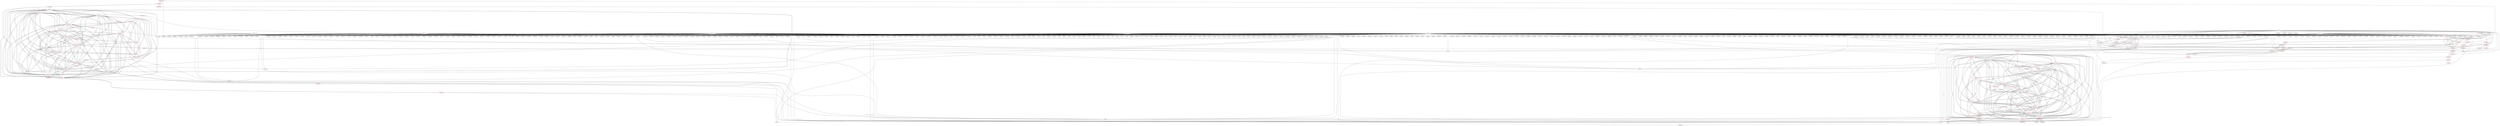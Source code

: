 graph {
	570 [label="(570) R35_T2" color=red]
	585 [label="(585) T15_T1"]
	586 [label="(586) T16_T1"]
	584 [label="(584) T14_T1"]
	587 [label="(587) T17_T1"]
	600 [label="(600) R35_T1"]
	604 [label="(604) R80_P3"]
	569 [label="(569) T22_T1"]
	571 [label="(571) R36_T2" color=red]
	342 [label="(342) R102"]
	303 [label="(303) U23"]
	576 [label="(576) T18_T2"]
	572 [label="(572) R37_T2" color=red]
	12 [label="(12) U1"]
	577 [label="(577) T19_T2"]
	573 [label="(573) R38_T2" color=red]
	10 [label="(10) U2"]
	12 [label="(12) U1"]
	647 [label="(647) R38_T2_3"]
	578 [label="(578) T20_T2"]
	574 [label="(574) R39_T2" color=red]
	246 [label="(246) J5"]
	579 [label="(579) T21_T2"]
	575 [label="(575) R40_T2" color=red]
	577 [label="(577) T19_T2"]
	578 [label="(578) T20_T2"]
	579 [label="(579) T21_T2"]
	569 [label="(569) T22_T1"]
	576 [label="(576) T18_T2"]
	576 [label="(576) T18_T2" color=red]
	577 [label="(577) T19_T2"]
	578 [label="(578) T20_T2"]
	579 [label="(579) T21_T2"]
	569 [label="(569) T22_T1"]
	575 [label="(575) R40_T2"]
	571 [label="(571) R36_T2"]
	577 [label="(577) T19_T2" color=red]
	578 [label="(578) T20_T2"]
	579 [label="(579) T21_T2"]
	569 [label="(569) T22_T1"]
	576 [label="(576) T18_T2"]
	575 [label="(575) R40_T2"]
	572 [label="(572) R37_T2"]
	578 [label="(578) T20_T2" color=red]
	577 [label="(577) T19_T2"]
	579 [label="(579) T21_T2"]
	569 [label="(569) T22_T1"]
	576 [label="(576) T18_T2"]
	575 [label="(575) R40_T2"]
	573 [label="(573) R38_T2"]
	579 [label="(579) T21_T2" color=red]
	577 [label="(577) T19_T2"]
	578 [label="(578) T20_T2"]
	569 [label="(569) T22_T1"]
	576 [label="(576) T18_T2"]
	575 [label="(575) R40_T2"]
	574 [label="(574) R39_T2"]
	580 [label="(580) T10_T1" color=red]
	588 [label="(588) R23_T1"]
	589 [label="(589) R27_T1"]
	596 [label="(596) R31_T1"]
	581 [label="(581) T11_T1" color=red]
	593 [label="(593) R24_T1"]
	597 [label="(597) R32_T1"]
	590 [label="(590) R28_T1"]
	582 [label="(582) T12_T1" color=red]
	598 [label="(598) R33_T1"]
	591 [label="(591) R29_T1"]
	592 [label="(592) R25_T1"]
	583 [label="(583) T13_T1" color=red]
	595 [label="(595) R30_T1"]
	599 [label="(599) R34_T1"]
	594 [label="(594) R26_T1"]
	584 [label="(584) T14_T1" color=red]
	585 [label="(585) T15_T1"]
	586 [label="(586) T16_T1"]
	587 [label="(587) T17_T1"]
	570 [label="(570) R35_T2"]
	600 [label="(600) R35_T1"]
	596 [label="(596) R31_T1"]
	585 [label="(585) T15_T1" color=red]
	586 [label="(586) T16_T1"]
	584 [label="(584) T14_T1"]
	587 [label="(587) T17_T1"]
	570 [label="(570) R35_T2"]
	600 [label="(600) R35_T1"]
	597 [label="(597) R32_T1"]
	586 [label="(586) T16_T1" color=red]
	585 [label="(585) T15_T1"]
	584 [label="(584) T14_T1"]
	587 [label="(587) T17_T1"]
	570 [label="(570) R35_T2"]
	600 [label="(600) R35_T1"]
	598 [label="(598) R33_T1"]
	587 [label="(587) T17_T1" color=red]
	585 [label="(585) T15_T1"]
	586 [label="(586) T16_T1"]
	584 [label="(584) T14_T1"]
	570 [label="(570) R35_T2"]
	600 [label="(600) R35_T1"]
	599 [label="(599) R34_T1"]
	588 [label="(588) R23_T1" color=red]
	306 [label="(306) U30"]
	305 [label="(305) J12"]
	580 [label="(580) T10_T1"]
	589 [label="(589) R27_T1" color=red]
	580 [label="(580) T10_T1"]
	596 [label="(596) R31_T1"]
	590 [label="(590) R28_T1" color=red]
	597 [label="(597) R32_T1"]
	581 [label="(581) T11_T1"]
	591 [label="(591) R29_T1" color=red]
	598 [label="(598) R33_T1"]
	582 [label="(582) T12_T1"]
	601 [label="(601) R29_T1_T"]
	592 [label="(592) R25_T1" color=red]
	12 [label="(12) U1"]
	228 [label="(228) U14"]
	582 [label="(582) T12_T1"]
	593 [label="(593) R24_T1" color=red]
	198 [label="(198) J3"]
	581 [label="(581) T11_T1"]
	594 [label="(594) R26_T1" color=red]
	12 [label="(12) U1"]
	583 [label="(583) T13_T1"]
	595 [label="(595) R30_T1" color=red]
	599 [label="(599) R34_T1"]
	583 [label="(583) T13_T1"]
	596 [label="(596) R31_T1" color=red]
	589 [label="(589) R27_T1"]
	580 [label="(580) T10_T1"]
	584 [label="(584) T14_T1"]
	597 [label="(597) R32_T1" color=red]
	585 [label="(585) T15_T1"]
	581 [label="(581) T11_T1"]
	590 [label="(590) R28_T1"]
	598 [label="(598) R33_T1" color=red]
	586 [label="(586) T16_T1"]
	582 [label="(582) T12_T1"]
	591 [label="(591) R29_T1"]
	599 [label="(599) R34_T1" color=red]
	587 [label="(587) T17_T1"]
	595 [label="(595) R30_T1"]
	583 [label="(583) T13_T1"]
	600 [label="(600) R35_T1" color=red]
	585 [label="(585) T15_T1"]
	586 [label="(586) T16_T1"]
	584 [label="(584) T14_T1"]
	587 [label="(587) T17_T1"]
	570 [label="(570) R35_T2"]
	601 [label="(601) R29_T1_T" color=red]
	591 [label="(591) R29_T1"]
	602 [label="(602) T80_P3" color=red]
	603 [label="(603) R81_P3"]
	605 [label="(605) R82_P3"]
	604 [label="(604) R80_P3"]
	603 [label="(603) R81_P3" color=red]
	198 [label="(198) J3"]
	602 [label="(602) T80_P3"]
	604 [label="(604) R80_P3" color=red]
	569 [label="(569) T22_T1"]
	570 [label="(570) R35_T2"]
	602 [label="(602) T80_P3"]
	605 [label="(605) R82_P3" color=red]
	197 [label="(197) J2"]
	602 [label="(602) T80_P3"]
	606 [label="(606) T22_T1_2" color=red]
	620 [label="(620) T13_T1_2"]
	613 [label="(613) T18_T2_2"]
	614 [label="(614) T19_T2_2"]
	619 [label="(619) T12_T1_2"]
	622 [label="(622) T15_T1_2"]
	621 [label="(621) T14_T1_2"]
	615 [label="(615) T20_T2_2"]
	616 [label="(616) T21_T2_2"]
	618 [label="(618) T11_T1_2"]
	617 [label="(617) T10_T1_2"]
	623 [label="(623) T16_T1_2"]
	624 [label="(624) T17_T1_2"]
	612 [label="(612) R40_T2_2"]
	641 [label="(641) R80_P3_2"]
	607 [label="(607) R35_T2_2"]
	607 [label="(607) R35_T2_2" color=red]
	622 [label="(622) T15_T1_2"]
	623 [label="(623) T16_T1_2"]
	621 [label="(621) T14_T1_2"]
	624 [label="(624) T17_T1_2"]
	637 [label="(637) R35_T1_2"]
	641 [label="(641) R80_P3_2"]
	606 [label="(606) T22_T1_2"]
	608 [label="(608) R36_T2_2" color=red]
	12 [label="(12) U1"]
	246 [label="(246) J5"]
	613 [label="(613) T18_T2_2"]
	609 [label="(609) R37_T2_2" color=red]
	246 [label="(246) J5"]
	12 [label="(12) U1"]
	614 [label="(614) T19_T2_2"]
	610 [label="(610) R38_T2_2" color=red]
	488 [label="(488) U41"]
	615 [label="(615) T20_T2_2"]
	611 [label="(611) R39_T2_2" color=red]
	246 [label="(246) J5"]
	12 [label="(12) U1"]
	616 [label="(616) T21_T2_2"]
	612 [label="(612) R40_T2_2" color=red]
	614 [label="(614) T19_T2_2"]
	615 [label="(615) T20_T2_2"]
	616 [label="(616) T21_T2_2"]
	606 [label="(606) T22_T1_2"]
	613 [label="(613) T18_T2_2"]
	638 [label="(638) R29_T1_T_2"]
	627 [label="(627) R28_T1_2"]
	632 [label="(632) R30_T1_2"]
	626 [label="(626) R27_T1_2"]
	637 [label="(637) R35_T1_2"]
	613 [label="(613) T18_T2_2" color=red]
	620 [label="(620) T13_T1_2"]
	614 [label="(614) T19_T2_2"]
	619 [label="(619) T12_T1_2"]
	622 [label="(622) T15_T1_2"]
	621 [label="(621) T14_T1_2"]
	615 [label="(615) T20_T2_2"]
	616 [label="(616) T21_T2_2"]
	618 [label="(618) T11_T1_2"]
	617 [label="(617) T10_T1_2"]
	606 [label="(606) T22_T1_2"]
	623 [label="(623) T16_T1_2"]
	624 [label="(624) T17_T1_2"]
	612 [label="(612) R40_T2_2"]
	608 [label="(608) R36_T2_2"]
	614 [label="(614) T19_T2_2" color=red]
	620 [label="(620) T13_T1_2"]
	613 [label="(613) T18_T2_2"]
	619 [label="(619) T12_T1_2"]
	622 [label="(622) T15_T1_2"]
	621 [label="(621) T14_T1_2"]
	615 [label="(615) T20_T2_2"]
	616 [label="(616) T21_T2_2"]
	618 [label="(618) T11_T1_2"]
	617 [label="(617) T10_T1_2"]
	606 [label="(606) T22_T1_2"]
	623 [label="(623) T16_T1_2"]
	624 [label="(624) T17_T1_2"]
	612 [label="(612) R40_T2_2"]
	609 [label="(609) R37_T2_2"]
	615 [label="(615) T20_T2_2" color=red]
	620 [label="(620) T13_T1_2"]
	613 [label="(613) T18_T2_2"]
	614 [label="(614) T19_T2_2"]
	619 [label="(619) T12_T1_2"]
	622 [label="(622) T15_T1_2"]
	621 [label="(621) T14_T1_2"]
	616 [label="(616) T21_T2_2"]
	618 [label="(618) T11_T1_2"]
	617 [label="(617) T10_T1_2"]
	606 [label="(606) T22_T1_2"]
	623 [label="(623) T16_T1_2"]
	624 [label="(624) T17_T1_2"]
	612 [label="(612) R40_T2_2"]
	610 [label="(610) R38_T2_2"]
	616 [label="(616) T21_T2_2" color=red]
	620 [label="(620) T13_T1_2"]
	613 [label="(613) T18_T2_2"]
	614 [label="(614) T19_T2_2"]
	619 [label="(619) T12_T1_2"]
	622 [label="(622) T15_T1_2"]
	621 [label="(621) T14_T1_2"]
	615 [label="(615) T20_T2_2"]
	618 [label="(618) T11_T1_2"]
	617 [label="(617) T10_T1_2"]
	606 [label="(606) T22_T1_2"]
	623 [label="(623) T16_T1_2"]
	624 [label="(624) T17_T1_2"]
	612 [label="(612) R40_T2_2"]
	611 [label="(611) R39_T2_2"]
	617 [label="(617) T10_T1_2" color=red]
	620 [label="(620) T13_T1_2"]
	613 [label="(613) T18_T2_2"]
	614 [label="(614) T19_T2_2"]
	619 [label="(619) T12_T1_2"]
	622 [label="(622) T15_T1_2"]
	621 [label="(621) T14_T1_2"]
	615 [label="(615) T20_T2_2"]
	616 [label="(616) T21_T2_2"]
	618 [label="(618) T11_T1_2"]
	606 [label="(606) T22_T1_2"]
	623 [label="(623) T16_T1_2"]
	624 [label="(624) T17_T1_2"]
	625 [label="(625) R23_T1_2"]
	626 [label="(626) R27_T1_2"]
	633 [label="(633) R31_T1_2"]
	618 [label="(618) T11_T1_2" color=red]
	620 [label="(620) T13_T1_2"]
	613 [label="(613) T18_T2_2"]
	614 [label="(614) T19_T2_2"]
	619 [label="(619) T12_T1_2"]
	622 [label="(622) T15_T1_2"]
	621 [label="(621) T14_T1_2"]
	615 [label="(615) T20_T2_2"]
	616 [label="(616) T21_T2_2"]
	617 [label="(617) T10_T1_2"]
	606 [label="(606) T22_T1_2"]
	623 [label="(623) T16_T1_2"]
	624 [label="(624) T17_T1_2"]
	630 [label="(630) R24_T1_2"]
	634 [label="(634) R32_T1_2"]
	627 [label="(627) R28_T1_2"]
	619 [label="(619) T12_T1_2" color=red]
	620 [label="(620) T13_T1_2"]
	613 [label="(613) T18_T2_2"]
	614 [label="(614) T19_T2_2"]
	622 [label="(622) T15_T1_2"]
	621 [label="(621) T14_T1_2"]
	615 [label="(615) T20_T2_2"]
	616 [label="(616) T21_T2_2"]
	618 [label="(618) T11_T1_2"]
	617 [label="(617) T10_T1_2"]
	606 [label="(606) T22_T1_2"]
	623 [label="(623) T16_T1_2"]
	624 [label="(624) T17_T1_2"]
	635 [label="(635) R33_T1_2"]
	628 [label="(628) R29_T1_2"]
	629 [label="(629) R25_T1_2"]
	620 [label="(620) T13_T1_2" color=red]
	613 [label="(613) T18_T2_2"]
	614 [label="(614) T19_T2_2"]
	619 [label="(619) T12_T1_2"]
	622 [label="(622) T15_T1_2"]
	621 [label="(621) T14_T1_2"]
	615 [label="(615) T20_T2_2"]
	616 [label="(616) T21_T2_2"]
	618 [label="(618) T11_T1_2"]
	617 [label="(617) T10_T1_2"]
	606 [label="(606) T22_T1_2"]
	623 [label="(623) T16_T1_2"]
	624 [label="(624) T17_T1_2"]
	632 [label="(632) R30_T1_2"]
	636 [label="(636) R34_T1_2"]
	631 [label="(631) R26_T1_2"]
	621 [label="(621) T14_T1_2" color=red]
	620 [label="(620) T13_T1_2"]
	613 [label="(613) T18_T2_2"]
	614 [label="(614) T19_T2_2"]
	619 [label="(619) T12_T1_2"]
	622 [label="(622) T15_T1_2"]
	615 [label="(615) T20_T2_2"]
	616 [label="(616) T21_T2_2"]
	618 [label="(618) T11_T1_2"]
	617 [label="(617) T10_T1_2"]
	606 [label="(606) T22_T1_2"]
	623 [label="(623) T16_T1_2"]
	624 [label="(624) T17_T1_2"]
	607 [label="(607) R35_T2_2"]
	637 [label="(637) R35_T1_2"]
	633 [label="(633) R31_T1_2"]
	622 [label="(622) T15_T1_2" color=red]
	620 [label="(620) T13_T1_2"]
	613 [label="(613) T18_T2_2"]
	614 [label="(614) T19_T2_2"]
	619 [label="(619) T12_T1_2"]
	621 [label="(621) T14_T1_2"]
	615 [label="(615) T20_T2_2"]
	616 [label="(616) T21_T2_2"]
	618 [label="(618) T11_T1_2"]
	617 [label="(617) T10_T1_2"]
	606 [label="(606) T22_T1_2"]
	623 [label="(623) T16_T1_2"]
	624 [label="(624) T17_T1_2"]
	607 [label="(607) R35_T2_2"]
	637 [label="(637) R35_T1_2"]
	634 [label="(634) R32_T1_2"]
	623 [label="(623) T16_T1_2" color=red]
	620 [label="(620) T13_T1_2"]
	613 [label="(613) T18_T2_2"]
	614 [label="(614) T19_T2_2"]
	619 [label="(619) T12_T1_2"]
	622 [label="(622) T15_T1_2"]
	621 [label="(621) T14_T1_2"]
	615 [label="(615) T20_T2_2"]
	616 [label="(616) T21_T2_2"]
	618 [label="(618) T11_T1_2"]
	617 [label="(617) T10_T1_2"]
	606 [label="(606) T22_T1_2"]
	624 [label="(624) T17_T1_2"]
	607 [label="(607) R35_T2_2"]
	637 [label="(637) R35_T1_2"]
	635 [label="(635) R33_T1_2"]
	624 [label="(624) T17_T1_2" color=red]
	620 [label="(620) T13_T1_2"]
	613 [label="(613) T18_T2_2"]
	614 [label="(614) T19_T2_2"]
	619 [label="(619) T12_T1_2"]
	622 [label="(622) T15_T1_2"]
	621 [label="(621) T14_T1_2"]
	615 [label="(615) T20_T2_2"]
	616 [label="(616) T21_T2_2"]
	618 [label="(618) T11_T1_2"]
	617 [label="(617) T10_T1_2"]
	606 [label="(606) T22_T1_2"]
	623 [label="(623) T16_T1_2"]
	607 [label="(607) R35_T2_2"]
	637 [label="(637) R35_T1_2"]
	636 [label="(636) R34_T1_2"]
	625 [label="(625) R23_T1_2" color=red]
	14 [label="(14) R2"]
	12 [label="(12) U1"]
	617 [label="(617) T10_T1_2"]
	626 [label="(626) R27_T1_2" color=red]
	612 [label="(612) R40_T2_2"]
	638 [label="(638) R29_T1_T_2"]
	627 [label="(627) R28_T1_2"]
	632 [label="(632) R30_T1_2"]
	637 [label="(637) R35_T1_2"]
	617 [label="(617) T10_T1_2"]
	633 [label="(633) R31_T1_2"]
	627 [label="(627) R28_T1_2" color=red]
	612 [label="(612) R40_T2_2"]
	638 [label="(638) R29_T1_T_2"]
	632 [label="(632) R30_T1_2"]
	626 [label="(626) R27_T1_2"]
	637 [label="(637) R35_T1_2"]
	634 [label="(634) R32_T1_2"]
	618 [label="(618) T11_T1_2"]
	628 [label="(628) R29_T1_2" color=red]
	635 [label="(635) R33_T1_2"]
	619 [label="(619) T12_T1_2"]
	638 [label="(638) R29_T1_T_2"]
	629 [label="(629) R25_T1_2" color=red]
	217 [label="(217) U12"]
	218 [label="(218) BT1"]
	619 [label="(619) T12_T1_2"]
	630 [label="(630) R24_T1_2" color=red]
	197 [label="(197) J2"]
	198 [label="(198) J3"]
	618 [label="(618) T11_T1_2"]
	631 [label="(631) R26_T1_2" color=red]
	209 [label="(209) U11"]
	197 [label="(197) J2"]
	620 [label="(620) T13_T1_2"]
	632 [label="(632) R30_T1_2" color=red]
	612 [label="(612) R40_T2_2"]
	638 [label="(638) R29_T1_T_2"]
	627 [label="(627) R28_T1_2"]
	626 [label="(626) R27_T1_2"]
	637 [label="(637) R35_T1_2"]
	636 [label="(636) R34_T1_2"]
	620 [label="(620) T13_T1_2"]
	633 [label="(633) R31_T1_2" color=red]
	626 [label="(626) R27_T1_2"]
	617 [label="(617) T10_T1_2"]
	621 [label="(621) T14_T1_2"]
	634 [label="(634) R32_T1_2" color=red]
	622 [label="(622) T15_T1_2"]
	618 [label="(618) T11_T1_2"]
	627 [label="(627) R28_T1_2"]
	635 [label="(635) R33_T1_2" color=red]
	623 [label="(623) T16_T1_2"]
	619 [label="(619) T12_T1_2"]
	628 [label="(628) R29_T1_2"]
	636 [label="(636) R34_T1_2" color=red]
	624 [label="(624) T17_T1_2"]
	632 [label="(632) R30_T1_2"]
	620 [label="(620) T13_T1_2"]
	637 [label="(637) R35_T1_2" color=red]
	622 [label="(622) T15_T1_2"]
	623 [label="(623) T16_T1_2"]
	621 [label="(621) T14_T1_2"]
	624 [label="(624) T17_T1_2"]
	607 [label="(607) R35_T2_2"]
	612 [label="(612) R40_T2_2"]
	638 [label="(638) R29_T1_T_2"]
	627 [label="(627) R28_T1_2"]
	632 [label="(632) R30_T1_2"]
	626 [label="(626) R27_T1_2"]
	638 [label="(638) R29_T1_T_2" color=red]
	612 [label="(612) R40_T2_2"]
	627 [label="(627) R28_T1_2"]
	632 [label="(632) R30_T1_2"]
	626 [label="(626) R27_T1_2"]
	637 [label="(637) R35_T1_2"]
	628 [label="(628) R29_T1_2"]
	639 [label="(639) T80_P3_2" color=red]
	640 [label="(640) R81_P3_2"]
	642 [label="(642) R82_P3_2"]
	641 [label="(641) R80_P3_2"]
	640 [label="(640) R81_P3_2" color=red]
	160 [label="(160) R63"]
	159 [label="(159) R62"]
	639 [label="(639) T80_P3_2"]
	641 [label="(641) R80_P3_2" color=red]
	606 [label="(606) T22_T1_2"]
	607 [label="(607) R35_T2_2"]
	639 [label="(639) T80_P3_2"]
	642 [label="(642) R82_P3_2" color=red]
	108 [label="(108) U9"]
	639 [label="(639) T80_P3_2"]
	643 [label="(643) T22_T1_3" color=red]
	657 [label="(657) T13_T1_3"]
	650 [label="(650) T18_T2_3"]
	651 [label="(651) T19_T2_3"]
	656 [label="(656) T12_T1_3"]
	659 [label="(659) T15_T1_3"]
	658 [label="(658) T14_T1_3"]
	652 [label="(652) T20_T2_3"]
	653 [label="(653) T21_T2_3"]
	655 [label="(655) T11_T1_3"]
	654 [label="(654) T10_T1_3"]
	660 [label="(660) T16_T1_3"]
	661 [label="(661) T17_T1_3"]
	649 [label="(649) R40_T2_3"]
	678 [label="(678) R80_P3_3"]
	644 [label="(644) R35_T2_3"]
	644 [label="(644) R35_T2_3" color=red]
	659 [label="(659) T15_T1_3"]
	660 [label="(660) T16_T1_3"]
	658 [label="(658) T14_T1_3"]
	661 [label="(661) T17_T1_3"]
	675 [label="(675) R35_T1_T_3"]
	678 [label="(678) R80_P3_3"]
	643 [label="(643) T22_T1_3"]
	645 [label="(645) R36_T2_3" color=red]
	12 [label="(12) U1"]
	650 [label="(650) T18_T2_3"]
	646 [label="(646) R37_T2_3" color=red]
	302 [label="(302) U29"]
	651 [label="(651) T19_T2_3"]
	647 [label="(647) R38_T2_3" color=red]
	10 [label="(10) U2"]
	12 [label="(12) U1"]
	573 [label="(573) R38_T2"]
	652 [label="(652) T20_T2_3"]
	648 [label="(648) R39_T2_3" color=red]
	333 [label="(333) DS14"]
	327 [label="(327) R111"]
	653 [label="(653) T21_T2_3"]
	649 [label="(649) R40_T2_3" color=red]
	651 [label="(651) T19_T2_3"]
	652 [label="(652) T20_T2_3"]
	653 [label="(653) T21_T2_3"]
	643 [label="(643) T22_T1_3"]
	650 [label="(650) T18_T2_3"]
	665 [label="(665) R29_T1_3"]
	664 [label="(664) R28_T1_3"]
	669 [label="(669) R30_T1_3"]
	663 [label="(663) R27_T1_3"]
	674 [label="(674) R35_T1_3"]
	650 [label="(650) T18_T2_3" color=red]
	657 [label="(657) T13_T1_3"]
	651 [label="(651) T19_T2_3"]
	656 [label="(656) T12_T1_3"]
	659 [label="(659) T15_T1_3"]
	658 [label="(658) T14_T1_3"]
	652 [label="(652) T20_T2_3"]
	653 [label="(653) T21_T2_3"]
	655 [label="(655) T11_T1_3"]
	654 [label="(654) T10_T1_3"]
	643 [label="(643) T22_T1_3"]
	660 [label="(660) T16_T1_3"]
	661 [label="(661) T17_T1_3"]
	649 [label="(649) R40_T2_3"]
	645 [label="(645) R36_T2_3"]
	651 [label="(651) T19_T2_3" color=red]
	657 [label="(657) T13_T1_3"]
	650 [label="(650) T18_T2_3"]
	656 [label="(656) T12_T1_3"]
	659 [label="(659) T15_T1_3"]
	658 [label="(658) T14_T1_3"]
	652 [label="(652) T20_T2_3"]
	653 [label="(653) T21_T2_3"]
	655 [label="(655) T11_T1_3"]
	654 [label="(654) T10_T1_3"]
	643 [label="(643) T22_T1_3"]
	660 [label="(660) T16_T1_3"]
	661 [label="(661) T17_T1_3"]
	649 [label="(649) R40_T2_3"]
	646 [label="(646) R37_T2_3"]
	652 [label="(652) T20_T2_3" color=red]
	657 [label="(657) T13_T1_3"]
	650 [label="(650) T18_T2_3"]
	651 [label="(651) T19_T2_3"]
	656 [label="(656) T12_T1_3"]
	659 [label="(659) T15_T1_3"]
	658 [label="(658) T14_T1_3"]
	653 [label="(653) T21_T2_3"]
	655 [label="(655) T11_T1_3"]
	654 [label="(654) T10_T1_3"]
	643 [label="(643) T22_T1_3"]
	660 [label="(660) T16_T1_3"]
	661 [label="(661) T17_T1_3"]
	649 [label="(649) R40_T2_3"]
	647 [label="(647) R38_T2_3"]
	653 [label="(653) T21_T2_3" color=red]
	657 [label="(657) T13_T1_3"]
	650 [label="(650) T18_T2_3"]
	651 [label="(651) T19_T2_3"]
	656 [label="(656) T12_T1_3"]
	659 [label="(659) T15_T1_3"]
	658 [label="(658) T14_T1_3"]
	652 [label="(652) T20_T2_3"]
	655 [label="(655) T11_T1_3"]
	654 [label="(654) T10_T1_3"]
	643 [label="(643) T22_T1_3"]
	660 [label="(660) T16_T1_3"]
	661 [label="(661) T17_T1_3"]
	649 [label="(649) R40_T2_3"]
	648 [label="(648) R39_T2_3"]
	654 [label="(654) T10_T1_3" color=red]
	657 [label="(657) T13_T1_3"]
	650 [label="(650) T18_T2_3"]
	651 [label="(651) T19_T2_3"]
	656 [label="(656) T12_T1_3"]
	659 [label="(659) T15_T1_3"]
	658 [label="(658) T14_T1_3"]
	652 [label="(652) T20_T2_3"]
	653 [label="(653) T21_T2_3"]
	655 [label="(655) T11_T1_3"]
	643 [label="(643) T22_T1_3"]
	660 [label="(660) T16_T1_3"]
	661 [label="(661) T17_T1_3"]
	662 [label="(662) R23_T1_3"]
	663 [label="(663) R27_T1_3"]
	670 [label="(670) R31_T1_3"]
	655 [label="(655) T11_T1_3" color=red]
	657 [label="(657) T13_T1_3"]
	650 [label="(650) T18_T2_3"]
	651 [label="(651) T19_T2_3"]
	656 [label="(656) T12_T1_3"]
	659 [label="(659) T15_T1_3"]
	658 [label="(658) T14_T1_3"]
	652 [label="(652) T20_T2_3"]
	653 [label="(653) T21_T2_3"]
	654 [label="(654) T10_T1_3"]
	643 [label="(643) T22_T1_3"]
	660 [label="(660) T16_T1_3"]
	661 [label="(661) T17_T1_3"]
	667 [label="(667) R24_T1_3"]
	671 [label="(671) R32_T1_3"]
	664 [label="(664) R28_T1_3"]
	656 [label="(656) T12_T1_3" color=red]
	657 [label="(657) T13_T1_3"]
	650 [label="(650) T18_T2_3"]
	651 [label="(651) T19_T2_3"]
	659 [label="(659) T15_T1_3"]
	658 [label="(658) T14_T1_3"]
	652 [label="(652) T20_T2_3"]
	653 [label="(653) T21_T2_3"]
	655 [label="(655) T11_T1_3"]
	654 [label="(654) T10_T1_3"]
	643 [label="(643) T22_T1_3"]
	660 [label="(660) T16_T1_3"]
	661 [label="(661) T17_T1_3"]
	672 [label="(672) R33_T1_3"]
	665 [label="(665) R29_T1_3"]
	666 [label="(666) R25_T1_3"]
	657 [label="(657) T13_T1_3" color=red]
	650 [label="(650) T18_T2_3"]
	651 [label="(651) T19_T2_3"]
	656 [label="(656) T12_T1_3"]
	659 [label="(659) T15_T1_3"]
	658 [label="(658) T14_T1_3"]
	652 [label="(652) T20_T2_3"]
	653 [label="(653) T21_T2_3"]
	655 [label="(655) T11_T1_3"]
	654 [label="(654) T10_T1_3"]
	643 [label="(643) T22_T1_3"]
	660 [label="(660) T16_T1_3"]
	661 [label="(661) T17_T1_3"]
	669 [label="(669) R30_T1_3"]
	673 [label="(673) R34_T1_3"]
	668 [label="(668) R26_T1_3"]
	658 [label="(658) T14_T1_3" color=red]
	657 [label="(657) T13_T1_3"]
	650 [label="(650) T18_T2_3"]
	651 [label="(651) T19_T2_3"]
	656 [label="(656) T12_T1_3"]
	659 [label="(659) T15_T1_3"]
	652 [label="(652) T20_T2_3"]
	653 [label="(653) T21_T2_3"]
	655 [label="(655) T11_T1_3"]
	654 [label="(654) T10_T1_3"]
	643 [label="(643) T22_T1_3"]
	660 [label="(660) T16_T1_3"]
	661 [label="(661) T17_T1_3"]
	644 [label="(644) R35_T2_3"]
	675 [label="(675) R35_T1_T_3"]
	670 [label="(670) R31_T1_3"]
	659 [label="(659) T15_T1_3" color=red]
	657 [label="(657) T13_T1_3"]
	650 [label="(650) T18_T2_3"]
	651 [label="(651) T19_T2_3"]
	656 [label="(656) T12_T1_3"]
	658 [label="(658) T14_T1_3"]
	652 [label="(652) T20_T2_3"]
	653 [label="(653) T21_T2_3"]
	655 [label="(655) T11_T1_3"]
	654 [label="(654) T10_T1_3"]
	643 [label="(643) T22_T1_3"]
	660 [label="(660) T16_T1_3"]
	661 [label="(661) T17_T1_3"]
	644 [label="(644) R35_T2_3"]
	675 [label="(675) R35_T1_T_3"]
	671 [label="(671) R32_T1_3"]
	660 [label="(660) T16_T1_3" color=red]
	657 [label="(657) T13_T1_3"]
	650 [label="(650) T18_T2_3"]
	651 [label="(651) T19_T2_3"]
	656 [label="(656) T12_T1_3"]
	659 [label="(659) T15_T1_3"]
	658 [label="(658) T14_T1_3"]
	652 [label="(652) T20_T2_3"]
	653 [label="(653) T21_T2_3"]
	655 [label="(655) T11_T1_3"]
	654 [label="(654) T10_T1_3"]
	643 [label="(643) T22_T1_3"]
	661 [label="(661) T17_T1_3"]
	644 [label="(644) R35_T2_3"]
	675 [label="(675) R35_T1_T_3"]
	672 [label="(672) R33_T1_3"]
	661 [label="(661) T17_T1_3" color=red]
	657 [label="(657) T13_T1_3"]
	650 [label="(650) T18_T2_3"]
	651 [label="(651) T19_T2_3"]
	656 [label="(656) T12_T1_3"]
	659 [label="(659) T15_T1_3"]
	658 [label="(658) T14_T1_3"]
	652 [label="(652) T20_T2_3"]
	653 [label="(653) T21_T2_3"]
	655 [label="(655) T11_T1_3"]
	654 [label="(654) T10_T1_3"]
	643 [label="(643) T22_T1_3"]
	660 [label="(660) T16_T1_3"]
	644 [label="(644) R35_T2_3"]
	675 [label="(675) R35_T1_T_3"]
	673 [label="(673) R34_T1_3"]
	662 [label="(662) R23_T1_3" color=red]
	334 [label="(334) DS15"]
	337 [label="(337) R112"]
	654 [label="(654) T10_T1_3"]
	663 [label="(663) R27_T1_3" color=red]
	649 [label="(649) R40_T2_3"]
	665 [label="(665) R29_T1_3"]
	664 [label="(664) R28_T1_3"]
	669 [label="(669) R30_T1_3"]
	674 [label="(674) R35_T1_3"]
	654 [label="(654) T10_T1_3"]
	670 [label="(670) R31_T1_3"]
	664 [label="(664) R28_T1_3" color=red]
	649 [label="(649) R40_T2_3"]
	665 [label="(665) R29_T1_3"]
	669 [label="(669) R30_T1_3"]
	663 [label="(663) R27_T1_3"]
	674 [label="(674) R35_T1_3"]
	671 [label="(671) R32_T1_3"]
	655 [label="(655) T11_T1_3"]
	665 [label="(665) R29_T1_3" color=red]
	649 [label="(649) R40_T2_3"]
	664 [label="(664) R28_T1_3"]
	669 [label="(669) R30_T1_3"]
	663 [label="(663) R27_T1_3"]
	674 [label="(674) R35_T1_3"]
	672 [label="(672) R33_T1_3"]
	656 [label="(656) T12_T1_3"]
	666 [label="(666) R25_T1_3" color=red]
	246 [label="(246) J5"]
	12 [label="(12) U1"]
	656 [label="(656) T12_T1_3"]
	667 [label="(667) R24_T1_3" color=red]
	246 [label="(246) J5"]
	12 [label="(12) U1"]
	655 [label="(655) T11_T1_3"]
	668 [label="(668) R26_T1_3" color=red]
	112 [label="(112) R59"]
	108 [label="(108) U9"]
	657 [label="(657) T13_T1_3"]
	669 [label="(669) R30_T1_3" color=red]
	649 [label="(649) R40_T2_3"]
	665 [label="(665) R29_T1_3"]
	664 [label="(664) R28_T1_3"]
	663 [label="(663) R27_T1_3"]
	674 [label="(674) R35_T1_3"]
	673 [label="(673) R34_T1_3"]
	657 [label="(657) T13_T1_3"]
	670 [label="(670) R31_T1_3" color=red]
	663 [label="(663) R27_T1_3"]
	654 [label="(654) T10_T1_3"]
	658 [label="(658) T14_T1_3"]
	671 [label="(671) R32_T1_3" color=red]
	659 [label="(659) T15_T1_3"]
	655 [label="(655) T11_T1_3"]
	664 [label="(664) R28_T1_3"]
	672 [label="(672) R33_T1_3" color=red]
	660 [label="(660) T16_T1_3"]
	656 [label="(656) T12_T1_3"]
	665 [label="(665) R29_T1_3"]
	673 [label="(673) R34_T1_3" color=red]
	661 [label="(661) T17_T1_3"]
	669 [label="(669) R30_T1_3"]
	657 [label="(657) T13_T1_3"]
	674 [label="(674) R35_T1_3" color=red]
	649 [label="(649) R40_T2_3"]
	665 [label="(665) R29_T1_3"]
	664 [label="(664) R28_T1_3"]
	669 [label="(669) R30_T1_3"]
	663 [label="(663) R27_T1_3"]
	675 [label="(675) R35_T1_T_3"]
	675 [label="(675) R35_T1_T_3" color=red]
	659 [label="(659) T15_T1_3"]
	660 [label="(660) T16_T1_3"]
	658 [label="(658) T14_T1_3"]
	661 [label="(661) T17_T1_3"]
	644 [label="(644) R35_T2_3"]
	674 [label="(674) R35_T1_3"]
	676 [label="(676) T80_P3_3" color=red]
	677 [label="(677) R81_P3_3"]
	679 [label="(679) R82_P3_3"]
	678 [label="(678) R80_P3_3"]
	677 [label="(677) R81_P3_3" color=red]
	12 [label="(12) U1"]
	22 [label="(22) R8"]
	11 [label="(11) U3"]
	676 [label="(676) T80_P3_3"]
	678 [label="(678) R80_P3_3" color=red]
	643 [label="(643) T22_T1_3"]
	644 [label="(644) R35_T2_3"]
	676 [label="(676) T80_P3_3"]
	679 [label="(679) R82_P3_3" color=red]
	10 [label="(10) U2"]
	676 [label="(676) T80_P3_3"]
	680 [label="(680) +1.5V" color=red]
	432 [label="(432) C213"]
	433 [label="(433) C215"]
	435 [label="(435) C219"]
	434 [label="(434) C217"]
	410 [label="(410) C232"]
	409 [label="(409) C230"]
	453 [label="(453) C194"]
	452 [label="(452) C190"]
	12 [label="(12) U1"]
	389 [label="(389) C208"]
	44 [label="(44) C40"]
	45 [label="(45) C43"]
	46 [label="(46) C46"]
	47 [label="(47) C49"]
	43 [label="(43) C37"]
	48 [label="(48) C29"]
	408 [label="(408) C228"]
	407 [label="(407) C226"]
	406 [label="(406) C224"]
	405 [label="(405) C222"]
	49 [label="(49) C32"]
	412 [label="(412) C220"]
	411 [label="(411) C234"]
	10 [label="(10) U2"]
	64 [label="(64) C8"]
	11 [label="(11) U3"]
	13 [label="(13) R1"]
	111 [label="(111) U4"]
	68 [label="(68) C11"]
	108 [label="(108) U9"]
	195 [label="(195) J19"]
	101 [label="(101) C4"]
	102 [label="(102) C7"]
	103 [label="(103) C31"]
	104 [label="(104) C34"]
	88 [label="(88) C50"]
	89 [label="(89) C53"]
	90 [label="(90) C30"]
	91 [label="(91) C33"]
	92 [label="(92) C36"]
	93 [label="(93) C39"]
	71 [label="(71) C20"]
	72 [label="(72) C23"]
	78 [label="(78) C15"]
	94 [label="(94) C42"]
	74 [label="(74) C3"]
	75 [label="(75) C6"]
	76 [label="(76) C9"]
	77 [label="(77) C12"]
	73 [label="(73) C26"]
	98 [label="(98) C54"]
	174 [label="(174) C81"]
	59 [label="(59) C1"]
	60 [label="(60) C25"]
	95 [label="(95) C45"]
	96 [label="(96) C48"]
	97 [label="(97) C51"]
	164 [label="(164) L6"]
	58 [label="(58) C5"]
	159 [label="(159) R62"]
	79 [label="(79) C18"]
	80 [label="(80) C21"]
	81 [label="(81) C24"]
	82 [label="(82) C27"]
	83 [label="(83) C35"]
	57 [label="(57) C2"]
	53 [label="(53) C13"]
	85 [label="(85) C41"]
	52 [label="(52) C10"]
	84 [label="(84) C38"]
	70 [label="(70) C17"]
	69 [label="(69) C14"]
	54 [label="(54) C16"]
	55 [label="(55) C19"]
	56 [label="(56) C22"]
	87 [label="(87) C47"]
	86 [label="(86) C44"]
	50 [label="(50) C28"]
	51 [label="(51) C52"]
	681 [label="(681) +1.2V" color=red]
	538 [label="(538) C253"]
	173 [label="(173) C80"]
	552 [label="(552) C211"]
	12 [label="(12) U1"]
	484 [label="(484) U45"]
	533 [label="(533) FB12"]
	540 [label="(540) C255"]
	539 [label="(539) C254"]
	532 [label="(532) FB11"]
	343 [label="(343) R115"]
	163 [label="(163) L4"]
	157 [label="(157) R53"]
	467 [label="(467) C246"]
	468 [label="(468) C247"]
	466 [label="(466) C233"]
	471 [label="(471) C264"]
	470 [label="(470) C260"]
	469 [label="(469) C252"]
	464 [label="(464) C227"]
	450 [label="(450) C178"]
	465 [label="(465) C229"]
	682 [label="(682) +5V" color=red]
	240 [label="(240) C117"]
	234 [label="(234) U13"]
	109 [label="(109) U8"]
	110 [label="(110) U10"]
	182 [label="(182) U7"]
	237 [label="(237) C116"]
	108 [label="(108) U9"]
	504 [label="(504) DS11"]
	288 [label="(288) TH2"]
	503 [label="(503) U43"]
	297 [label="(297) TH1"]
	228 [label="(228) U14"]
	197 [label="(197) J2"]
	137 [label="(137) C86"]
	198 [label="(198) J3"]
	194 [label="(194) C77"]
	133 [label="(133) C66"]
	115 [label="(115) R33"]
	187 [label="(187) C93"]
	132 [label="(132) C65"]
	107 [label="(107) U5"]
	549 [label="(549) C241"]
	212 [label="(212) R66"]
	189 [label="(189) C276"]
	196 [label="(196) J1"]
	575 [label="(575) R40_T2"]
	601 [label="(601) R29_T1_T"]
	590 [label="(590) R28_T1"]
	595 [label="(595) R30_T1"]
	589 [label="(589) R27_T1"]
	600 [label="(600) R35_T1"]
	683 [label="(683) +3.3V" color=red]
	441 [label="(441) C186"]
	442 [label="(442) C188"]
	192 [label="(192) C68"]
	209 [label="(209) U11"]
	446 [label="(446) C206"]
	239 [label="(239) C114"]
	205 [label="(205) C111"]
	204 [label="(204) C110"]
	203 [label="(203) C109"]
	179 [label="(179) C69"]
	180 [label="(180) R31"]
	162 [label="(162) L5"]
	445 [label="(445) C205"]
	155 [label="(155) R60"]
	176 [label="(176) C83"]
	111 [label="(111) U4"]
	12 [label="(12) U1"]
	246 [label="(246) J5"]
	326 [label="(326) U26"]
	328 [label="(328) U27"]
	531 [label="(531) FB10"]
	382 [label="(382) C158"]
	383 [label="(383) C157"]
	384 [label="(384) C121"]
	385 [label="(385) C120"]
	378 [label="(378) C154"]
	267 [label="(267) DS2"]
	266 [label="(266) R92"]
	379 [label="(379) U32"]
	278 [label="(278) C130"]
	376 [label="(376) C152"]
	270 [label="(270) C129"]
	381 [label="(381) C150"]
	373 [label="(373) U34"]
	374 [label="(374) U33"]
	277 [label="(277) C128"]
	276 [label="(276) C119"]
	273 [label="(273) DS4"]
	524 [label="(524) U48"]
	280 [label="(280) U20"]
	507 [label="(507) C237"]
	515 [label="(515) C261"]
	279 [label="(279) U22"]
	281 [label="(281) U21"]
	264 [label="(264) U18"]
	283 [label="(283) C135"]
	517 [label="(517) R149"]
	287 [label="(287) TH3"]
	262 [label="(262) R80"]
	558 [label="(558) U49"]
	560 [label="(560) C266"]
	563 [label="(563) DS12"]
	292 [label="(292) C133"]
	561 [label="(561) DS13"]
	332 [label="(332) C147"]
	248 [label="(248) J6"]
	241 [label="(241) U17"]
	330 [label="(330) C149"]
	550 [label="(550) C209"]
	554 [label="(554) C212"]
	545 [label="(545) C263"]
	322 [label="(322) DS9"]
	318 [label="(318) DS8"]
	250 [label="(250) Q1"]
	547 [label="(547) C259"]
	310 [label="(310) DS7"]
	314 [label="(314) DS10"]
	519 [label="(519) U47"]
	488 [label="(488) U41"]
	494 [label="(494) U46"]
	485 [label="(485) J17"]
	285 [label="(285) C137"]
	493 [label="(493) J18"]
	350 [label="(350) R119"]
	344 [label="(344) U37"]
	357 [label="(357) J7"]
	353 [label="(353) JP4"]
	352 [label="(352) R121"]
	347 [label="(347) C159"]
	346 [label="(346) R117"]
	351 [label="(351) R120"]
	345 [label="(345) R118"]
	217 [label="(217) U12"]
	363 [label="(363) U35"]
	364 [label="(364) U36"]
	348 [label="(348) R130"]
	684 [label="(684) +1.0V" color=red]
	428 [label="(428) C191"]
	399 [label="(399) C162"]
	400 [label="(400) C166"]
	124 [label="(124) R44"]
	134 [label="(134) C78"]
	12 [label="(12) U1"]
	438 [label="(438) C123"]
	439 [label="(439) C125"]
	413 [label="(413) C181"]
	414 [label="(414) C185"]
	415 [label="(415) C189"]
	420 [label="(420) C201"]
	421 [label="(421) C164"]
	416 [label="(416) C193"]
	401 [label="(401) C170"]
	402 [label="(402) C174"]
	135 [label="(135) C79"]
	430 [label="(430) C198"]
	431 [label="(431) C202"]
	427 [label="(427) C187"]
	114 [label="(114) C76"]
	113 [label="(113) L1"]
	429 [label="(429) C195"]
	129 [label="(129) C74"]
	440 [label="(440) C182"]
	422 [label="(422) C168"]
	423 [label="(423) C172"]
	424 [label="(424) C176"]
	425 [label="(425) C179"]
	426 [label="(426) C183"]
	461 [label="(461) C175"]
	456 [label="(456) C127"]
	394 [label="(394) C167"]
	457 [label="(457) C155"]
	458 [label="(458) C160"]
	393 [label="(393) C163"]
	459 [label="(459) C171"]
	460 [label="(460) C173"]
	396 [label="(396) C165"]
	454 [label="(454) C124"]
	455 [label="(455) C126"]
	397 [label="(397) C161"]
	398 [label="(398) C177"]
	685 [label="(685) +1.8V" color=red]
	392 [label="(392) C203"]
	195 [label="(195) J19"]
	451 [label="(451) C184"]
	449 [label="(449) C169"]
	448 [label="(448) C156"]
	447 [label="(447) C207"]
	463 [label="(463) FB7"]
	391 [label="(391) C199"]
	484 [label="(484) U45"]
	508 [label="(508) C239"]
	544 [label="(544) C262"]
	546 [label="(546) C243"]
	486 [label="(486) R131"]
	524 [label="(524) U48"]
	488 [label="(488) U41"]
	496 [label="(496) R133"]
	510 [label="(510) U42"]
	516 [label="(516) C256"]
	12 [label="(12) U1"]
	509 [label="(509) C240"]
	498 [label="(498) C238"]
	279 [label="(279) U22"]
	499 [label="(499) R139"]
	551 [label="(551) C210"]
	291 [label="(291) C132"]
	494 [label="(494) U46"]
	535 [label="(535) C249"]
	521 [label="(521) RP1"]
	534 [label="(534) C248"]
	518 [label="(518) R140"]
	437 [label="(437) C236"]
	436 [label="(436) C235"]
	153 [label="(153) R51"]
	175 [label="(175) C82"]
	390 [label="(390) C231"]
	108 [label="(108) U9"]
	417 [label="(417) C192"]
	418 [label="(418) C196"]
	419 [label="(419) C200"]
	161 [label="(161) L3"]
	395 [label="(395) C180"]
	686 [label="(686) GND" color=red]
	403 [label="(403) C223"]
	402 [label="(402) C174"]
	401 [label="(401) C170"]
	421 [label="(421) C164"]
	419 [label="(419) C200"]
	420 [label="(420) C201"]
	413 [label="(413) C181"]
	414 [label="(414) C185"]
	418 [label="(418) C196"]
	216 [label="(216) R65"]
	415 [label="(415) C189"]
	416 [label="(416) C193"]
	417 [label="(417) C192"]
	424 [label="(424) C176"]
	422 [label="(422) C168"]
	440 [label="(440) C182"]
	211 [label="(211) C269"]
	441 [label="(441) C186"]
	442 [label="(442) C188"]
	443 [label="(443) C197"]
	444 [label="(444) C204"]
	439 [label="(439) C125"]
	423 [label="(423) C172"]
	438 [label="(438) C123"]
	425 [label="(425) C179"]
	426 [label="(426) C183"]
	427 [label="(427) C187"]
	198 [label="(198) J3"]
	428 [label="(428) C191"]
	429 [label="(429) C195"]
	430 [label="(430) C198"]
	431 [label="(431) C202"]
	410 [label="(410) C232"]
	404 [label="(404) C225"]
	411 [label="(411) C234"]
	406 [label="(406) C224"]
	407 [label="(407) C226"]
	408 [label="(408) C228"]
	409 [label="(409) C230"]
	405 [label="(405) C222"]
	434 [label="(434) C217"]
	435 [label="(435) C219"]
	436 [label="(436) C235"]
	437 [label="(437) C236"]
	209 [label="(209) U11"]
	390 [label="(390) C231"]
	215 [label="(215) C275"]
	214 [label="(214) C274"]
	213 [label="(213) C273"]
	412 [label="(412) C220"]
	454 [label="(454) C124"]
	446 [label="(446) C206"]
	447 [label="(447) C207"]
	448 [label="(448) C156"]
	449 [label="(449) C169"]
	450 [label="(450) C178"]
	451 [label="(451) C184"]
	452 [label="(452) C190"]
	204 [label="(204) C110"]
	453 [label="(453) C194"]
	203 [label="(203) C109"]
	462 [label="(462) C122"]
	455 [label="(455) C126"]
	456 [label="(456) C127"]
	197 [label="(197) J2"]
	472 [label="(472) C288"]
	457 [label="(457) C155"]
	458 [label="(458) C160"]
	459 [label="(459) C171"]
	460 [label="(460) C173"]
	461 [label="(461) C175"]
	205 [label="(205) C111"]
	464 [label="(464) C227"]
	465 [label="(465) C229"]
	466 [label="(466) C233"]
	471 [label="(471) C264"]
	467 [label="(467) C246"]
	468 [label="(468) C247"]
	469 [label="(469) C252"]
	470 [label="(470) C260"]
	399 [label="(399) C162"]
	445 [label="(445) C205"]
	433 [label="(433) C215"]
	400 [label="(400) C166"]
	478 [label="(478) C282"]
	475 [label="(475) C285"]
	476 [label="(476) C284"]
	477 [label="(477) C283"]
	479 [label="(479) C281"]
	480 [label="(480) C280"]
	481 [label="(481) C279"]
	482 [label="(482) C278"]
	483 [label="(483) C277"]
	432 [label="(432) C213"]
	473 [label="(473) C287"]
	474 [label="(474) C286"]
	12 [label="(12) U1"]
	175 [label="(175) C82"]
	109 [label="(109) U8"]
	110 [label="(110) U10"]
	184 [label="(184) R50"]
	176 [label="(176) C83"]
	108 [label="(108) U9"]
	107 [label="(107) U5"]
	111 [label="(111) U4"]
	173 [label="(173) C80"]
	389 [label="(389) C208"]
	169 [label="(169) C98"]
	171 [label="(171) C99"]
	172 [label="(172) C102"]
	210 [label="(210) C270"]
	386 [label="(386) C216"]
	387 [label="(387) C218"]
	388 [label="(388) C221"]
	181 [label="(181) C71"]
	182 [label="(182) U7"]
	165 [label="(165) R58"]
	179 [label="(179) C69"]
	151 [label="(151) C88"]
	152 [label="(152) C101"]
	154 [label="(154) R52"]
	174 [label="(174) C81"]
	156 [label="(156) R61"]
	158 [label="(158) R54"]
	160 [label="(160) R63"]
	149 [label="(149) C87"]
	150 [label="(150) C100"]
	332 [label="(332) C147"]
	313 [label="(313) C138"]
	248 [label="(248) J6"]
	331 [label="(331) C146"]
	321 [label="(321) C139"]
	244 [label="(244) J8"]
	317 [label="(317) C141"]
	308 [label="(308) U28"]
	249 [label="(249) JP3"]
	241 [label="(241) U17"]
	329 [label="(329) C148"]
	245 [label="(245) FB4"]
	330 [label="(330) C149"]
	326 [label="(326) U26"]
	325 [label="(325) C140"]
	328 [label="(328) U27"]
	246 [label="(246) J5"]
	247 [label="(247) X1"]
	306 [label="(306) U30"]
	307 [label="(307) U31"]
	302 [label="(302) U29"]
	303 [label="(303) U23"]
	291 [label="(291) C132"]
	292 [label="(292) C133"]
	295 [label="(295) R98"]
	281 [label="(281) U21"]
	294 [label="(294) Q2"]
	286 [label="(286) J10"]
	259 [label="(259) DS6"]
	258 [label="(258) DS5"]
	285 [label="(285) C137"]
	282 [label="(282) C134"]
	264 [label="(264) U18"]
	283 [label="(283) C135"]
	279 [label="(279) U22"]
	280 [label="(280) U20"]
	256 [label="(256) R88"]
	255 [label="(255) C131"]
	290 [label="(290) D5"]
	284 [label="(284) C136"]
	263 [label="(263) SW1"]
	289 [label="(289) D4"]
	366 [label="(366) FB5"]
	235 [label="(235) R75"]
	360 [label="(360) R125"]
	237 [label="(237) C116"]
	238 [label="(238) C118"]
	239 [label="(239) C114"]
	240 [label="(240) C117"]
	234 [label="(234) U13"]
	219 [label="(219) J4"]
	362 [label="(362) FB6"]
	363 [label="(363) U35"]
	364 [label="(364) U36"]
	217 [label="(217) U12"]
	236 [label="(236) C115"]
	218 [label="(218) BT1"]
	379 [label="(379) U32"]
	278 [label="(278) C130"]
	277 [label="(277) C128"]
	276 [label="(276) C119"]
	383 [label="(383) C157"]
	270 [label="(270) C129"]
	381 [label="(381) C150"]
	382 [label="(382) C158"]
	384 [label="(384) C121"]
	385 [label="(385) C120"]
	377 [label="(377) C153"]
	378 [label="(378) C154"]
	269 [label="(269) DS3"]
	373 [label="(373) U34"]
	344 [label="(344) U37"]
	233 [label="(233) C113"]
	232 [label="(232) C112"]
	230 [label="(230) D1"]
	357 [label="(357) J7"]
	228 [label="(228) U14"]
	347 [label="(347) C159"]
	349 [label="(349) J13"]
	353 [label="(353) JP4"]
	354 [label="(354) R122"]
	355 [label="(355) R123"]
	356 [label="(356) R124"]
	374 [label="(374) U33"]
	375 [label="(375) C151"]
	376 [label="(376) C152"]
	11 [label="(11) U3"]
	10 [label="(10) U2"]
	534 [label="(534) C248"]
	543 [label="(543) C265"]
	542 [label="(542) C258"]
	541 [label="(541) C257"]
	540 [label="(540) C255"]
	539 [label="(539) C254"]
	538 [label="(538) C253"]
	537 [label="(537) C251"]
	536 [label="(536) C250"]
	535 [label="(535) C249"]
	42 [label="(42) R30"]
	41 [label="(41) R29"]
	57 [label="(57) C2"]
	53 [label="(53) C13"]
	49 [label="(49) C32"]
	52 [label="(52) C10"]
	54 [label="(54) C16"]
	48 [label="(48) C29"]
	58 [label="(58) C5"]
	516 [label="(516) C256"]
	55 [label="(55) C19"]
	510 [label="(510) U42"]
	515 [label="(515) C261"]
	503 [label="(503) U43"]
	501 [label="(501) C244"]
	47 [label="(47) C49"]
	51 [label="(51) C52"]
	50 [label="(50) C28"]
	78 [label="(78) C15"]
	56 [label="(56) C22"]
	62 [label="(62) C60"]
	68 [label="(68) C11"]
	560 [label="(560) C266"]
	61 [label="(61) C59"]
	92 [label="(92) C36"]
	96 [label="(96) C48"]
	95 [label="(95) C45"]
	94 [label="(94) C42"]
	93 [label="(93) C39"]
	97 [label="(97) C51"]
	91 [label="(91) C33"]
	90 [label="(90) C30"]
	557 [label="(557) R152"]
	89 [label="(89) C53"]
	60 [label="(60) C25"]
	59 [label="(59) C1"]
	558 [label="(558) U49"]
	73 [label="(73) C26"]
	566 [label="(566) Q4"]
	72 [label="(72) C23"]
	71 [label="(71) C20"]
	565 [label="(565) Q3"]
	70 [label="(70) C17"]
	69 [label="(69) C14"]
	74 [label="(74) C3"]
	82 [label="(82) C27"]
	86 [label="(86) C44"]
	85 [label="(85) C41"]
	84 [label="(84) C38"]
	83 [label="(83) C35"]
	81 [label="(81) C24"]
	80 [label="(80) C21"]
	79 [label="(79) C18"]
	99 [label="(99) C61"]
	88 [label="(88) C50"]
	102 [label="(102) C7"]
	106 [label="(106) C58"]
	105 [label="(105) C57"]
	104 [label="(104) C34"]
	103 [label="(103) C31"]
	87 [label="(87) C47"]
	101 [label="(101) C4"]
	100 [label="(100) C62"]
	98 [label="(98) C54"]
	77 [label="(77) C12"]
	76 [label="(76) C9"]
	75 [label="(75) C6"]
	488 [label="(488) U41"]
	494 [label="(494) U46"]
	493 [label="(493) J18"]
	492 [label="(492) D8"]
	491 [label="(491) J16"]
	46 [label="(46) C46"]
	485 [label="(485) J17"]
	45 [label="(45) C43"]
	44 [label="(44) C40"]
	484 [label="(484) U45"]
	495 [label="(495) SW3"]
	497 [label="(497) R138"]
	43 [label="(43) C37"]
	552 [label="(552) C211"]
	556 [label="(556) C245"]
	554 [label="(554) C212"]
	553 [label="(553) C214"]
	551 [label="(551) C210"]
	550 [label="(550) C209"]
	549 [label="(549) C241"]
	548 [label="(548) C242"]
	547 [label="(547) C259"]
	546 [label="(546) C243"]
	545 [label="(545) C263"]
	544 [label="(544) C262"]
	500 [label="(500) FB9"]
	498 [label="(498) C238"]
	509 [label="(509) C240"]
	508 [label="(508) C239"]
	507 [label="(507) C237"]
	506 [label="(506) R136"]
	527 [label="(527) R147"]
	526 [label="(526) R146"]
	528 [label="(528) R148"]
	520 [label="(520) R144"]
	519 [label="(519) U47"]
	524 [label="(524) U48"]
	522 [label="(522) R141"]
	523 [label="(523) R142"]
	128 [label="(128) C67"]
	397 [label="(397) C161"]
	398 [label="(398) C177"]
	391 [label="(391) C199"]
	396 [label="(396) C165"]
	393 [label="(393) C163"]
	394 [label="(394) C167"]
	187 [label="(187) C93"]
	64 [label="(64) C8"]
	121 [label="(121) R42"]
	63 [label="(63) C55"]
	123 [label="(123) R45"]
	196 [label="(196) J1"]
	189 [label="(189) C276"]
	392 [label="(392) C203"]
	125 [label="(125) R40"]
	395 [label="(395) C180"]
	194 [label="(194) C77"]
	190 [label="(190) C96"]
	191 [label="(191) C70"]
	192 [label="(192) C68"]
	193 [label="(193) C90"]
	144 [label="(144) C104"]
	143 [label="(143) C92"]
	142 [label="(142) C103"]
	132 [label="(132) C65"]
	135 [label="(135) C79"]
	134 [label="(134) C78"]
	15 [label="(15) R28"]
	14 [label="(14) R2"]
	133 [label="(133) C66"]
	66 [label="(66) C63"]
	114 [label="(114) C76"]
	112 [label="(112) R59"]
	65 [label="(65) C56"]
	141 [label="(141) C91"]
	137 [label="(137) C86"]
	136 [label="(136) R46"]
	67 [label="(67) C64"]
	140 [label="(140) C85"]
	139 [label="(139) C97"]
	138 [label="(138) C84"]
	116 [label="(116) R34"]
	583 [label="(583) T13_T1"]
	576 [label="(576) T18_T2"]
	577 [label="(577) T19_T2"]
	582 [label="(582) T12_T1"]
	585 [label="(585) T15_T1"]
	584 [label="(584) T14_T1"]
	578 [label="(578) T20_T2"]
	579 [label="(579) T21_T2"]
	581 [label="(581) T11_T1"]
	580 [label="(580) T10_T1"]
	569 [label="(569) T22_T1"]
	586 [label="(586) T16_T1"]
	587 [label="(587) T17_T1"]
	570 -- 585
	570 -- 586
	570 -- 584
	570 -- 587
	570 -- 600
	570 -- 604
	570 -- 569
	571 -- 342
	571 -- 303
	571 -- 576
	572 -- 12
	572 -- 577
	573 -- 10
	573 -- 12
	573 -- 647
	573 -- 578
	574 -- 246
	574 -- 579
	575 -- 577
	575 -- 578
	575 -- 579
	575 -- 569
	575 -- 576
	576 -- 577
	576 -- 578
	576 -- 579
	576 -- 569
	576 -- 575
	576 -- 571
	577 -- 578
	577 -- 579
	577 -- 569
	577 -- 576
	577 -- 575
	577 -- 572
	578 -- 577
	578 -- 579
	578 -- 569
	578 -- 576
	578 -- 575
	578 -- 573
	579 -- 577
	579 -- 578
	579 -- 569
	579 -- 576
	579 -- 575
	579 -- 574
	580 -- 588
	580 -- 589
	580 -- 596
	581 -- 593
	581 -- 597
	581 -- 590
	582 -- 598
	582 -- 591
	582 -- 592
	583 -- 595
	583 -- 599
	583 -- 594
	584 -- 585
	584 -- 586
	584 -- 587
	584 -- 570
	584 -- 600
	584 -- 596
	585 -- 586
	585 -- 584
	585 -- 587
	585 -- 570
	585 -- 600
	585 -- 597
	586 -- 585
	586 -- 584
	586 -- 587
	586 -- 570
	586 -- 600
	586 -- 598
	587 -- 585
	587 -- 586
	587 -- 584
	587 -- 570
	587 -- 600
	587 -- 599
	588 -- 306
	588 -- 305
	588 -- 580
	589 -- 580
	589 -- 596
	590 -- 597
	590 -- 581
	591 -- 598
	591 -- 582
	591 -- 601
	592 -- 12
	592 -- 228
	592 -- 582
	593 -- 198
	593 -- 581
	594 -- 12
	594 -- 583
	595 -- 599
	595 -- 583
	596 -- 589
	596 -- 580
	596 -- 584
	597 -- 585
	597 -- 581
	597 -- 590
	598 -- 586
	598 -- 582
	598 -- 591
	599 -- 587
	599 -- 595
	599 -- 583
	600 -- 585
	600 -- 586
	600 -- 584
	600 -- 587
	600 -- 570
	601 -- 591
	602 -- 603
	602 -- 605
	602 -- 604
	603 -- 198
	603 -- 602
	604 -- 569
	604 -- 570
	604 -- 602
	605 -- 197
	605 -- 602
	606 -- 620
	606 -- 613
	606 -- 614
	606 -- 619
	606 -- 622
	606 -- 621
	606 -- 615
	606 -- 616
	606 -- 618
	606 -- 617
	606 -- 623
	606 -- 624
	606 -- 612
	606 -- 641
	606 -- 607
	607 -- 622
	607 -- 623
	607 -- 621
	607 -- 624
	607 -- 637
	607 -- 641
	607 -- 606
	608 -- 12
	608 -- 246
	608 -- 613
	609 -- 246
	609 -- 12
	609 -- 614
	610 -- 488
	610 -- 615
	611 -- 246
	611 -- 12
	611 -- 616
	612 -- 614
	612 -- 615
	612 -- 616
	612 -- 606
	612 -- 613
	612 -- 638
	612 -- 627
	612 -- 632
	612 -- 626
	612 -- 637
	613 -- 620
	613 -- 614
	613 -- 619
	613 -- 622
	613 -- 621
	613 -- 615
	613 -- 616
	613 -- 618
	613 -- 617
	613 -- 606
	613 -- 623
	613 -- 624
	613 -- 612
	613 -- 608
	614 -- 620
	614 -- 613
	614 -- 619
	614 -- 622
	614 -- 621
	614 -- 615
	614 -- 616
	614 -- 618
	614 -- 617
	614 -- 606
	614 -- 623
	614 -- 624
	614 -- 612
	614 -- 609
	615 -- 620
	615 -- 613
	615 -- 614
	615 -- 619
	615 -- 622
	615 -- 621
	615 -- 616
	615 -- 618
	615 -- 617
	615 -- 606
	615 -- 623
	615 -- 624
	615 -- 612
	615 -- 610
	616 -- 620
	616 -- 613
	616 -- 614
	616 -- 619
	616 -- 622
	616 -- 621
	616 -- 615
	616 -- 618
	616 -- 617
	616 -- 606
	616 -- 623
	616 -- 624
	616 -- 612
	616 -- 611
	617 -- 620
	617 -- 613
	617 -- 614
	617 -- 619
	617 -- 622
	617 -- 621
	617 -- 615
	617 -- 616
	617 -- 618
	617 -- 606
	617 -- 623
	617 -- 624
	617 -- 625
	617 -- 626
	617 -- 633
	618 -- 620
	618 -- 613
	618 -- 614
	618 -- 619
	618 -- 622
	618 -- 621
	618 -- 615
	618 -- 616
	618 -- 617
	618 -- 606
	618 -- 623
	618 -- 624
	618 -- 630
	618 -- 634
	618 -- 627
	619 -- 620
	619 -- 613
	619 -- 614
	619 -- 622
	619 -- 621
	619 -- 615
	619 -- 616
	619 -- 618
	619 -- 617
	619 -- 606
	619 -- 623
	619 -- 624
	619 -- 635
	619 -- 628
	619 -- 629
	620 -- 613
	620 -- 614
	620 -- 619
	620 -- 622
	620 -- 621
	620 -- 615
	620 -- 616
	620 -- 618
	620 -- 617
	620 -- 606
	620 -- 623
	620 -- 624
	620 -- 632
	620 -- 636
	620 -- 631
	621 -- 620
	621 -- 613
	621 -- 614
	621 -- 619
	621 -- 622
	621 -- 615
	621 -- 616
	621 -- 618
	621 -- 617
	621 -- 606
	621 -- 623
	621 -- 624
	621 -- 607
	621 -- 637
	621 -- 633
	622 -- 620
	622 -- 613
	622 -- 614
	622 -- 619
	622 -- 621
	622 -- 615
	622 -- 616
	622 -- 618
	622 -- 617
	622 -- 606
	622 -- 623
	622 -- 624
	622 -- 607
	622 -- 637
	622 -- 634
	623 -- 620
	623 -- 613
	623 -- 614
	623 -- 619
	623 -- 622
	623 -- 621
	623 -- 615
	623 -- 616
	623 -- 618
	623 -- 617
	623 -- 606
	623 -- 624
	623 -- 607
	623 -- 637
	623 -- 635
	624 -- 620
	624 -- 613
	624 -- 614
	624 -- 619
	624 -- 622
	624 -- 621
	624 -- 615
	624 -- 616
	624 -- 618
	624 -- 617
	624 -- 606
	624 -- 623
	624 -- 607
	624 -- 637
	624 -- 636
	625 -- 14
	625 -- 12
	625 -- 617
	626 -- 612
	626 -- 638
	626 -- 627
	626 -- 632
	626 -- 637
	626 -- 617
	626 -- 633
	627 -- 612
	627 -- 638
	627 -- 632
	627 -- 626
	627 -- 637
	627 -- 634
	627 -- 618
	628 -- 635
	628 -- 619
	628 -- 638
	629 -- 217
	629 -- 218
	629 -- 619
	630 -- 197
	630 -- 198
	630 -- 618
	631 -- 209
	631 -- 197
	631 -- 620
	632 -- 612
	632 -- 638
	632 -- 627
	632 -- 626
	632 -- 637
	632 -- 636
	632 -- 620
	633 -- 626
	633 -- 617
	633 -- 621
	634 -- 622
	634 -- 618
	634 -- 627
	635 -- 623
	635 -- 619
	635 -- 628
	636 -- 624
	636 -- 632
	636 -- 620
	637 -- 622
	637 -- 623
	637 -- 621
	637 -- 624
	637 -- 607
	637 -- 612
	637 -- 638
	637 -- 627
	637 -- 632
	637 -- 626
	638 -- 612
	638 -- 627
	638 -- 632
	638 -- 626
	638 -- 637
	638 -- 628
	639 -- 640
	639 -- 642
	639 -- 641
	640 -- 160
	640 -- 159
	640 -- 639
	641 -- 606
	641 -- 607
	641 -- 639
	642 -- 108
	642 -- 639
	643 -- 657
	643 -- 650
	643 -- 651
	643 -- 656
	643 -- 659
	643 -- 658
	643 -- 652
	643 -- 653
	643 -- 655
	643 -- 654
	643 -- 660
	643 -- 661
	643 -- 649
	643 -- 678
	643 -- 644
	644 -- 659
	644 -- 660
	644 -- 658
	644 -- 661
	644 -- 675
	644 -- 678
	644 -- 643
	645 -- 12
	645 -- 650
	646 -- 302
	646 -- 651
	647 -- 10
	647 -- 12
	647 -- 573
	647 -- 652
	648 -- 333
	648 -- 327
	648 -- 653
	649 -- 651
	649 -- 652
	649 -- 653
	649 -- 643
	649 -- 650
	649 -- 665
	649 -- 664
	649 -- 669
	649 -- 663
	649 -- 674
	650 -- 657
	650 -- 651
	650 -- 656
	650 -- 659
	650 -- 658
	650 -- 652
	650 -- 653
	650 -- 655
	650 -- 654
	650 -- 643
	650 -- 660
	650 -- 661
	650 -- 649
	650 -- 645
	651 -- 657
	651 -- 650
	651 -- 656
	651 -- 659
	651 -- 658
	651 -- 652
	651 -- 653
	651 -- 655
	651 -- 654
	651 -- 643
	651 -- 660
	651 -- 661
	651 -- 649
	651 -- 646
	652 -- 657
	652 -- 650
	652 -- 651
	652 -- 656
	652 -- 659
	652 -- 658
	652 -- 653
	652 -- 655
	652 -- 654
	652 -- 643
	652 -- 660
	652 -- 661
	652 -- 649
	652 -- 647
	653 -- 657
	653 -- 650
	653 -- 651
	653 -- 656
	653 -- 659
	653 -- 658
	653 -- 652
	653 -- 655
	653 -- 654
	653 -- 643
	653 -- 660
	653 -- 661
	653 -- 649
	653 -- 648
	654 -- 657
	654 -- 650
	654 -- 651
	654 -- 656
	654 -- 659
	654 -- 658
	654 -- 652
	654 -- 653
	654 -- 655
	654 -- 643
	654 -- 660
	654 -- 661
	654 -- 662
	654 -- 663
	654 -- 670
	655 -- 657
	655 -- 650
	655 -- 651
	655 -- 656
	655 -- 659
	655 -- 658
	655 -- 652
	655 -- 653
	655 -- 654
	655 -- 643
	655 -- 660
	655 -- 661
	655 -- 667
	655 -- 671
	655 -- 664
	656 -- 657
	656 -- 650
	656 -- 651
	656 -- 659
	656 -- 658
	656 -- 652
	656 -- 653
	656 -- 655
	656 -- 654
	656 -- 643
	656 -- 660
	656 -- 661
	656 -- 672
	656 -- 665
	656 -- 666
	657 -- 650
	657 -- 651
	657 -- 656
	657 -- 659
	657 -- 658
	657 -- 652
	657 -- 653
	657 -- 655
	657 -- 654
	657 -- 643
	657 -- 660
	657 -- 661
	657 -- 669
	657 -- 673
	657 -- 668
	658 -- 657
	658 -- 650
	658 -- 651
	658 -- 656
	658 -- 659
	658 -- 652
	658 -- 653
	658 -- 655
	658 -- 654
	658 -- 643
	658 -- 660
	658 -- 661
	658 -- 644
	658 -- 675
	658 -- 670
	659 -- 657
	659 -- 650
	659 -- 651
	659 -- 656
	659 -- 658
	659 -- 652
	659 -- 653
	659 -- 655
	659 -- 654
	659 -- 643
	659 -- 660
	659 -- 661
	659 -- 644
	659 -- 675
	659 -- 671
	660 -- 657
	660 -- 650
	660 -- 651
	660 -- 656
	660 -- 659
	660 -- 658
	660 -- 652
	660 -- 653
	660 -- 655
	660 -- 654
	660 -- 643
	660 -- 661
	660 -- 644
	660 -- 675
	660 -- 672
	661 -- 657
	661 -- 650
	661 -- 651
	661 -- 656
	661 -- 659
	661 -- 658
	661 -- 652
	661 -- 653
	661 -- 655
	661 -- 654
	661 -- 643
	661 -- 660
	661 -- 644
	661 -- 675
	661 -- 673
	662 -- 334
	662 -- 337
	662 -- 654
	663 -- 649
	663 -- 665
	663 -- 664
	663 -- 669
	663 -- 674
	663 -- 654
	663 -- 670
	664 -- 649
	664 -- 665
	664 -- 669
	664 -- 663
	664 -- 674
	664 -- 671
	664 -- 655
	665 -- 649
	665 -- 664
	665 -- 669
	665 -- 663
	665 -- 674
	665 -- 672
	665 -- 656
	666 -- 246
	666 -- 12
	666 -- 656
	667 -- 246
	667 -- 12
	667 -- 655
	668 -- 112
	668 -- 108
	668 -- 657
	669 -- 649
	669 -- 665
	669 -- 664
	669 -- 663
	669 -- 674
	669 -- 673
	669 -- 657
	670 -- 663
	670 -- 654
	670 -- 658
	671 -- 659
	671 -- 655
	671 -- 664
	672 -- 660
	672 -- 656
	672 -- 665
	673 -- 661
	673 -- 669
	673 -- 657
	674 -- 649
	674 -- 665
	674 -- 664
	674 -- 669
	674 -- 663
	674 -- 675
	675 -- 659
	675 -- 660
	675 -- 658
	675 -- 661
	675 -- 644
	675 -- 674
	676 -- 677
	676 -- 679
	676 -- 678
	677 -- 12
	677 -- 22
	677 -- 11
	677 -- 676
	678 -- 643
	678 -- 644
	678 -- 676
	679 -- 10
	679 -- 676
	680 -- 432
	680 -- 433
	680 -- 435
	680 -- 434
	680 -- 410
	680 -- 409
	680 -- 453
	680 -- 452
	680 -- 12
	680 -- 389
	680 -- 44
	680 -- 45
	680 -- 46
	680 -- 47
	680 -- 43
	680 -- 48
	680 -- 408
	680 -- 407
	680 -- 406
	680 -- 405
	680 -- 49
	680 -- 412
	680 -- 411
	680 -- 10
	680 -- 64
	680 -- 11
	680 -- 13
	680 -- 111
	680 -- 68
	680 -- 108
	680 -- 195
	680 -- 101
	680 -- 102
	680 -- 103
	680 -- 104
	680 -- 88
	680 -- 89
	680 -- 90
	680 -- 91
	680 -- 92
	680 -- 93
	680 -- 71
	680 -- 72
	680 -- 78
	680 -- 94
	680 -- 74
	680 -- 75
	680 -- 76
	680 -- 77
	680 -- 73
	680 -- 98
	680 -- 174
	680 -- 59
	680 -- 60
	680 -- 95
	680 -- 96
	680 -- 97
	680 -- 164
	680 -- 58
	680 -- 159
	680 -- 79
	680 -- 80
	680 -- 81
	680 -- 82
	680 -- 83
	680 -- 57
	680 -- 53
	680 -- 85
	680 -- 52
	680 -- 84
	680 -- 70
	680 -- 69
	680 -- 54
	680 -- 55
	680 -- 56
	680 -- 87
	680 -- 86
	680 -- 50
	680 -- 51
	681 -- 538
	681 -- 173
	681 -- 552
	681 -- 12
	681 -- 484
	681 -- 533
	681 -- 540
	681 -- 539
	681 -- 532
	681 -- 343
	681 -- 163
	681 -- 157
	681 -- 467
	681 -- 468
	681 -- 466
	681 -- 471
	681 -- 470
	681 -- 469
	681 -- 464
	681 -- 450
	681 -- 465
	682 -- 240
	682 -- 234
	682 -- 109
	682 -- 110
	682 -- 182
	682 -- 237
	682 -- 108
	682 -- 504
	682 -- 288
	682 -- 503
	682 -- 297
	682 -- 228
	682 -- 197
	682 -- 137
	682 -- 198
	682 -- 194
	682 -- 133
	682 -- 115
	682 -- 187
	682 -- 132
	682 -- 107
	682 -- 549
	682 -- 212
	682 -- 189
	682 -- 196
	682 -- 575
	682 -- 601
	682 -- 590
	682 -- 595
	682 -- 589
	682 -- 600
	683 -- 441
	683 -- 442
	683 -- 192
	683 -- 209
	683 -- 446
	683 -- 239
	683 -- 205
	683 -- 204
	683 -- 203
	683 -- 179
	683 -- 180
	683 -- 162
	683 -- 445
	683 -- 155
	683 -- 176
	683 -- 111
	683 -- 12
	683 -- 246
	683 -- 326
	683 -- 328
	683 -- 531
	683 -- 382
	683 -- 383
	683 -- 384
	683 -- 385
	683 -- 378
	683 -- 267
	683 -- 266
	683 -- 379
	683 -- 278
	683 -- 376
	683 -- 270
	683 -- 381
	683 -- 373
	683 -- 374
	683 -- 277
	683 -- 276
	683 -- 273
	683 -- 524
	683 -- 280
	683 -- 507
	683 -- 515
	683 -- 279
	683 -- 281
	683 -- 264
	683 -- 283
	683 -- 517
	683 -- 287
	683 -- 262
	683 -- 558
	683 -- 560
	683 -- 563
	683 -- 292
	683 -- 561
	683 -- 332
	683 -- 248
	683 -- 241
	683 -- 330
	683 -- 550
	683 -- 554
	683 -- 545
	683 -- 322
	683 -- 318
	683 -- 250
	683 -- 547
	683 -- 310
	683 -- 314
	683 -- 519
	683 -- 488
	683 -- 494
	683 -- 485
	683 -- 285
	683 -- 493
	683 -- 350
	683 -- 344
	683 -- 357
	683 -- 353
	683 -- 352
	683 -- 347
	683 -- 346
	683 -- 351
	683 -- 345
	683 -- 217
	683 -- 363
	683 -- 364
	683 -- 348
	684 -- 428
	684 -- 399
	684 -- 400
	684 -- 124
	684 -- 134
	684 -- 12
	684 -- 438
	684 -- 439
	684 -- 413
	684 -- 414
	684 -- 415
	684 -- 420
	684 -- 421
	684 -- 416
	684 -- 401
	684 -- 402
	684 -- 135
	684 -- 430
	684 -- 431
	684 -- 427
	684 -- 114
	684 -- 113
	684 -- 429
	684 -- 129
	684 -- 440
	684 -- 422
	684 -- 423
	684 -- 424
	684 -- 425
	684 -- 426
	684 -- 461
	684 -- 456
	684 -- 394
	684 -- 457
	684 -- 458
	684 -- 393
	684 -- 459
	684 -- 460
	684 -- 396
	684 -- 454
	684 -- 455
	684 -- 397
	684 -- 398
	685 -- 392
	685 -- 195
	685 -- 451
	685 -- 449
	685 -- 448
	685 -- 447
	685 -- 463
	685 -- 391
	685 -- 484
	685 -- 508
	685 -- 544
	685 -- 546
	685 -- 486
	685 -- 524
	685 -- 488
	685 -- 496
	685 -- 510
	685 -- 516
	685 -- 12
	685 -- 509
	685 -- 498
	685 -- 279
	685 -- 499
	685 -- 551
	685 -- 291
	685 -- 494
	685 -- 535
	685 -- 521
	685 -- 534
	685 -- 518
	685 -- 437
	685 -- 436
	685 -- 153
	685 -- 175
	685 -- 390
	685 -- 108
	685 -- 417
	685 -- 418
	685 -- 419
	685 -- 161
	685 -- 395
	686 -- 403
	686 -- 402
	686 -- 401
	686 -- 421
	686 -- 419
	686 -- 420
	686 -- 413
	686 -- 414
	686 -- 418
	686 -- 216
	686 -- 415
	686 -- 416
	686 -- 417
	686 -- 424
	686 -- 422
	686 -- 440
	686 -- 211
	686 -- 441
	686 -- 442
	686 -- 443
	686 -- 444
	686 -- 439
	686 -- 423
	686 -- 438
	686 -- 425
	686 -- 426
	686 -- 427
	686 -- 198
	686 -- 428
	686 -- 429
	686 -- 430
	686 -- 431
	686 -- 410
	686 -- 404
	686 -- 411
	686 -- 406
	686 -- 407
	686 -- 408
	686 -- 409
	686 -- 405
	686 -- 434
	686 -- 435
	686 -- 436
	686 -- 437
	686 -- 209
	686 -- 390
	686 -- 215
	686 -- 214
	686 -- 213
	686 -- 412
	686 -- 454
	686 -- 446
	686 -- 447
	686 -- 448
	686 -- 449
	686 -- 450
	686 -- 451
	686 -- 452
	686 -- 204
	686 -- 453
	686 -- 203
	686 -- 462
	686 -- 455
	686 -- 456
	686 -- 197
	686 -- 472
	686 -- 457
	686 -- 458
	686 -- 459
	686 -- 460
	686 -- 461
	686 -- 205
	686 -- 464
	686 -- 465
	686 -- 466
	686 -- 471
	686 -- 467
	686 -- 468
	686 -- 469
	686 -- 470
	686 -- 399
	686 -- 445
	686 -- 433
	686 -- 400
	686 -- 478
	686 -- 475
	686 -- 476
	686 -- 477
	686 -- 479
	686 -- 480
	686 -- 481
	686 -- 482
	686 -- 483
	686 -- 432
	686 -- 473
	686 -- 474
	686 -- 12
	686 -- 175
	686 -- 109
	686 -- 110
	686 -- 184
	686 -- 176
	686 -- 108
	686 -- 107
	686 -- 111
	686 -- 173
	686 -- 389
	686 -- 169
	686 -- 171
	686 -- 172
	686 -- 210
	686 -- 386
	686 -- 387
	686 -- 388
	686 -- 181
	686 -- 182
	686 -- 165
	686 -- 179
	686 -- 151
	686 -- 152
	686 -- 154
	686 -- 174
	686 -- 156
	686 -- 158
	686 -- 160
	686 -- 149
	686 -- 150
	686 -- 332
	686 -- 313
	686 -- 248
	686 -- 331
	686 -- 321
	686 -- 244
	686 -- 317
	686 -- 308
	686 -- 249
	686 -- 241
	686 -- 329
	686 -- 245
	686 -- 330
	686 -- 326
	686 -- 325
	686 -- 328
	686 -- 246
	686 -- 247
	686 -- 306
	686 -- 307
	686 -- 302
	686 -- 303
	686 -- 291
	686 -- 292
	686 -- 295
	686 -- 281
	686 -- 294
	686 -- 286
	686 -- 259
	686 -- 258
	686 -- 285
	686 -- 282
	686 -- 264
	686 -- 283
	686 -- 279
	686 -- 280
	686 -- 256
	686 -- 255
	686 -- 290
	686 -- 284
	686 -- 263
	686 -- 289
	686 -- 366
	686 -- 235
	686 -- 360
	686 -- 237
	686 -- 238
	686 -- 239
	686 -- 240
	686 -- 234
	686 -- 219
	686 -- 362
	686 -- 363
	686 -- 364
	686 -- 217
	686 -- 236
	686 -- 218
	686 -- 379
	686 -- 278
	686 -- 277
	686 -- 276
	686 -- 383
	686 -- 270
	686 -- 381
	686 -- 382
	686 -- 384
	686 -- 385
	686 -- 377
	686 -- 378
	686 -- 269
	686 -- 373
	686 -- 344
	686 -- 233
	686 -- 232
	686 -- 230
	686 -- 357
	686 -- 228
	686 -- 347
	686 -- 349
	686 -- 353
	686 -- 354
	686 -- 355
	686 -- 356
	686 -- 374
	686 -- 375
	686 -- 376
	686 -- 11
	686 -- 10
	686 -- 534
	686 -- 543
	686 -- 542
	686 -- 541
	686 -- 540
	686 -- 539
	686 -- 538
	686 -- 537
	686 -- 536
	686 -- 535
	686 -- 42
	686 -- 41
	686 -- 57
	686 -- 53
	686 -- 49
	686 -- 52
	686 -- 54
	686 -- 48
	686 -- 58
	686 -- 516
	686 -- 55
	686 -- 510
	686 -- 515
	686 -- 503
	686 -- 501
	686 -- 47
	686 -- 51
	686 -- 50
	686 -- 78
	686 -- 56
	686 -- 62
	686 -- 68
	686 -- 560
	686 -- 61
	686 -- 92
	686 -- 96
	686 -- 95
	686 -- 94
	686 -- 93
	686 -- 97
	686 -- 91
	686 -- 90
	686 -- 557
	686 -- 89
	686 -- 60
	686 -- 59
	686 -- 558
	686 -- 73
	686 -- 566
	686 -- 72
	686 -- 71
	686 -- 565
	686 -- 70
	686 -- 69
	686 -- 74
	686 -- 82
	686 -- 86
	686 -- 85
	686 -- 84
	686 -- 83
	686 -- 81
	686 -- 80
	686 -- 79
	686 -- 99
	686 -- 88
	686 -- 102
	686 -- 106
	686 -- 105
	686 -- 104
	686 -- 103
	686 -- 87
	686 -- 101
	686 -- 100
	686 -- 98
	686 -- 77
	686 -- 76
	686 -- 75
	686 -- 488
	686 -- 494
	686 -- 493
	686 -- 492
	686 -- 491
	686 -- 46
	686 -- 485
	686 -- 45
	686 -- 44
	686 -- 484
	686 -- 495
	686 -- 497
	686 -- 43
	686 -- 552
	686 -- 556
	686 -- 554
	686 -- 553
	686 -- 551
	686 -- 550
	686 -- 549
	686 -- 548
	686 -- 547
	686 -- 546
	686 -- 545
	686 -- 544
	686 -- 500
	686 -- 498
	686 -- 509
	686 -- 508
	686 -- 507
	686 -- 506
	686 -- 527
	686 -- 526
	686 -- 528
	686 -- 520
	686 -- 519
	686 -- 524
	686 -- 522
	686 -- 523
	686 -- 128
	686 -- 397
	686 -- 398
	686 -- 391
	686 -- 396
	686 -- 393
	686 -- 394
	686 -- 187
	686 -- 64
	686 -- 121
	686 -- 63
	686 -- 123
	686 -- 196
	686 -- 189
	686 -- 392
	686 -- 125
	686 -- 395
	686 -- 194
	686 -- 190
	686 -- 191
	686 -- 192
	686 -- 193
	686 -- 144
	686 -- 143
	686 -- 142
	686 -- 132
	686 -- 135
	686 -- 134
	686 -- 15
	686 -- 14
	686 -- 133
	686 -- 66
	686 -- 114
	686 -- 112
	686 -- 65
	686 -- 141
	686 -- 137
	686 -- 136
	686 -- 67
	686 -- 140
	686 -- 139
	686 -- 138
	686 -- 116
	686 -- 583
	686 -- 576
	686 -- 577
	686 -- 582
	686 -- 585
	686 -- 584
	686 -- 578
	686 -- 579
	686 -- 581
	686 -- 580
	686 -- 569
	686 -- 586
	686 -- 587
}
